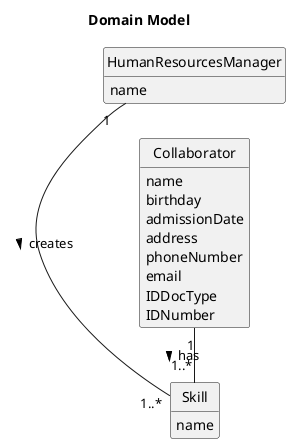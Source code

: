 @startuml
skinparam monochrome true
skinparam packageStyle rectangle
skinparam shadowing false

left to right direction

skinparam classAttributeIconSize 0

hide circle
hide methods

title Domain Model

class HumanResourcesManager {
    name
}

class Skill {
    name
}

class Collaborator {
    name
    birthday
    admissionDate
    address
    phoneNumber
    email
    IDDocType
    IDNumber
}

HumanResourcesManager "1" - "1..*" Skill : creates >
Collaborator "1" - "1..*" Skill : has >
@enduml